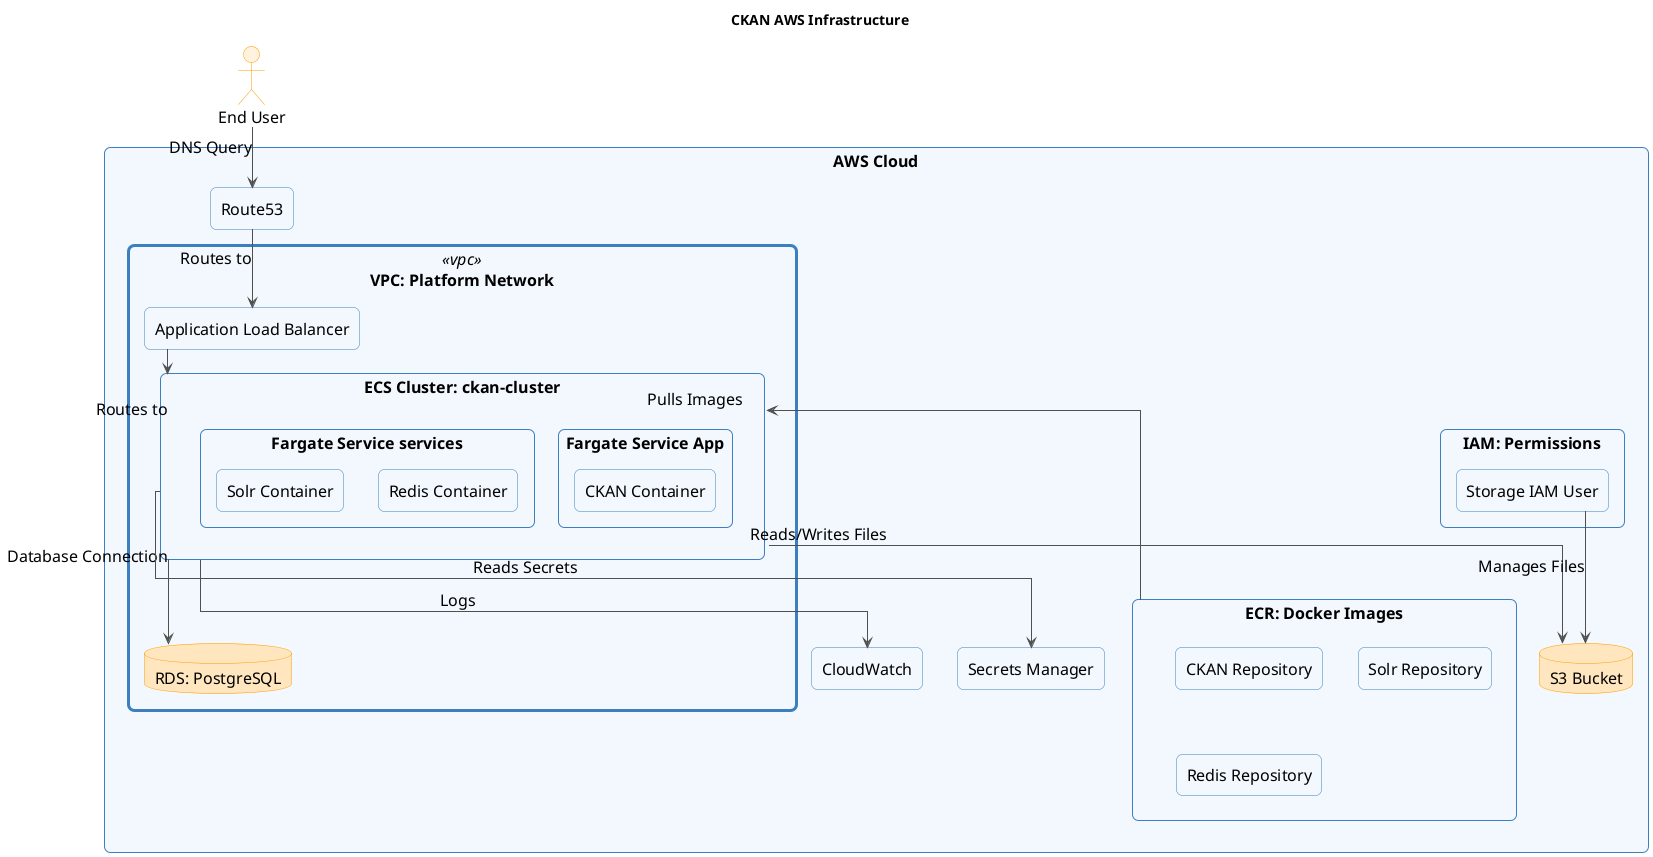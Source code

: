 @startuml CKAN AWS Infrastructure

' Basic settings for a cleaner diagram
skinparam backgroundColor white
skinparam defaultFontName Arial
skinparam defaultFontSize 16
skinparam roundCorner 12
skinparam shadowing false
skinparam linetype ortho

' Custom styling
skinparam rectangle {
  BorderColor #3C7FC0
  BackgroundColor #F2F8FE
  FontColor #000000
}

' VPC specific styling
skinparam rectangle<<vpc>> {
  BorderColor #3C7FC0
  BorderThickness 3
  BackgroundColor #F2F8FE
  FontColor #000000
}

skinparam database {
  BorderColor #FF9900
  BackgroundColor #FFE6BF
  FontColor #000000
}

skinparam actor {
  BorderColor #FF9800
  BackgroundColor #FFF3E0
  FontColor #000000
}

skinparam note {
  BorderColor #9E9E9E
  BackgroundColor #FAFAFA
  FontColor #000000
}

skinparam arrow {
  Color #505050
}

' Title
title CKAN AWS Infrastructure

' Define the public cloud container
rectangle "AWS Cloud" as awscloud {
  ' VPC
  rectangle "VPC: Platform Network" as vpc <<vpc>> {
    ' ECS Cluster
    rectangle "ECS Cluster: ckan-cluster" as ecs {
      rectangle "Fargate Service App" as fargate1 {
        rectangle "CKAN Container" as ckan
      }
      rectangle "Fargate Service services" as fargate2 {
        rectangle "Redis Container" as redis
        rectangle "Solr Container" as solr
      }
    }

    ' Database
    database "RDS: PostgreSQL" as rds

    ' Load Balancer
    rectangle "Application Load Balancer" as alb
  }

  ' Storage
  database "S3 Bucket" as s3
  
  ' Container Registry
  rectangle "ECR: Docker Images" as ecr {
    rectangle "CKAN Repository" as ckan_repo
    rectangle "Solr Repository" as solr_repo
    rectangle "Redis Repository" as redis_repo
  }
  
  ' IAM
  rectangle "IAM: Permissions" as iam {
    rectangle "Storage IAM User" as user
  }
  
  ' Logging
  rectangle "CloudWatch" as cloudwatch
  
  ' Secrets
  rectangle "Secrets Manager" as secrets
  
  ' DNS
  rectangle "Route53" as route53
  
}

' External User
actor "End User" as enduser

' Define relationships
enduser --> route53 : DNS Query
route53 --> alb : Routes to
alb --> ecs : Routes to
ecs --> rds : Database Connection
ecs --> s3 : Reads/Writes Files
ecs <-- ecr : Pulls Images
ecs --> cloudwatch : Logs
ecs --> secrets : Reads Secrets
user --> s3 : Manages Files

@enduml
